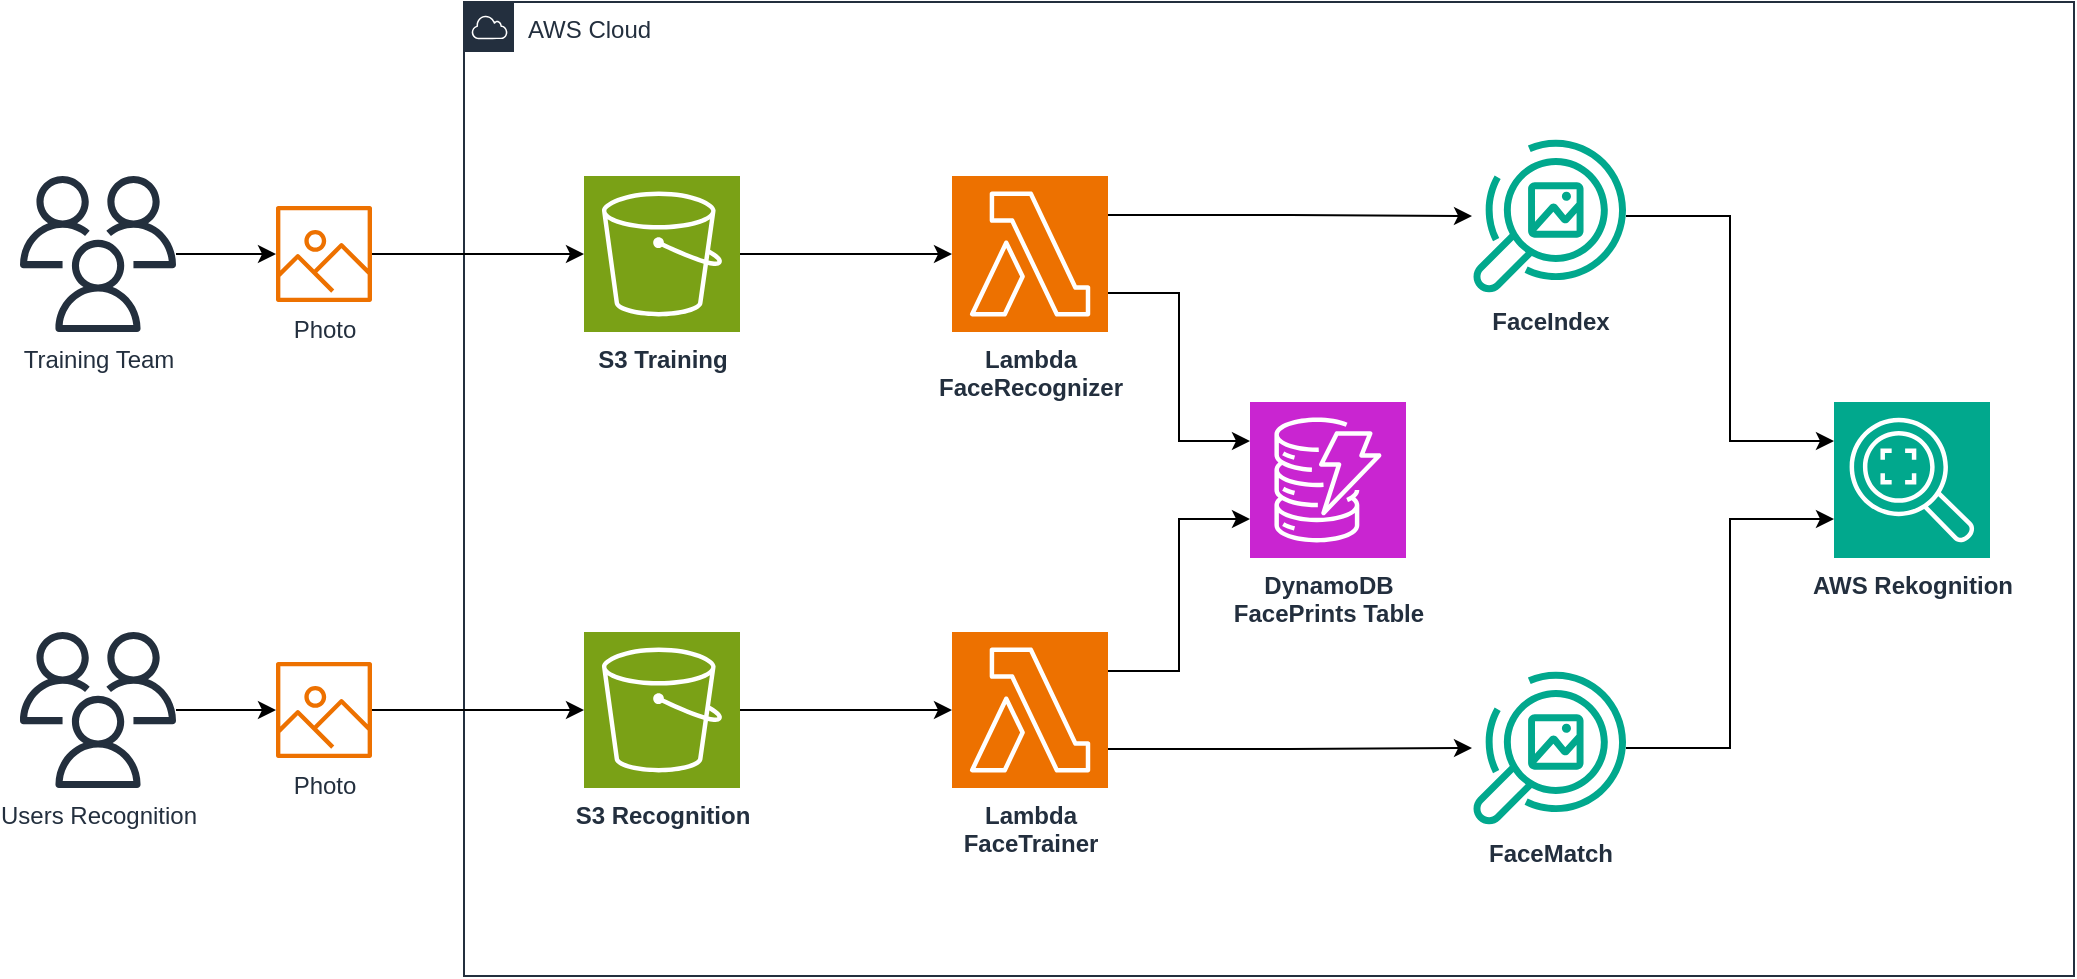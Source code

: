 <mxfile version="26.0.13">
  <diagram name="Page-1" id="eX6GLdDtJ_vGvcwyzw5L">
    <mxGraphModel dx="1763" dy="827" grid="0" gridSize="10" guides="1" tooltips="1" connect="1" arrows="1" fold="1" page="0" pageScale="1" pageWidth="850" pageHeight="1100" math="0" shadow="0">
      <root>
        <mxCell id="0" />
        <mxCell id="1" parent="0" />
        <mxCell id="cI2Wtgw8fodbTRp_xAjv-29" style="edgeStyle=orthogonalEdgeStyle;rounded=0;orthogonalLoop=1;jettySize=auto;html=1;" edge="1" parent="1" source="cI2Wtgw8fodbTRp_xAjv-1" target="cI2Wtgw8fodbTRp_xAjv-8">
          <mxGeometry relative="1" as="geometry" />
        </mxCell>
        <mxCell id="cI2Wtgw8fodbTRp_xAjv-1" value="Training Team" style="sketch=0;outlineConnect=0;fontColor=#232F3E;gradientColor=none;fillColor=#232F3D;strokeColor=none;dashed=0;verticalLabelPosition=bottom;verticalAlign=top;align=center;html=1;fontSize=12;fontStyle=0;aspect=fixed;pointerEvents=1;shape=mxgraph.aws4.users;" vertex="1" parent="1">
          <mxGeometry x="-104" y="101" width="78" height="78" as="geometry" />
        </mxCell>
        <mxCell id="cI2Wtgw8fodbTRp_xAjv-7" value="AWS Cloud" style="points=[[0,0],[0.25,0],[0.5,0],[0.75,0],[1,0],[1,0.25],[1,0.5],[1,0.75],[1,1],[0.75,1],[0.5,1],[0.25,1],[0,1],[0,0.75],[0,0.5],[0,0.25]];outlineConnect=0;gradientColor=none;html=1;whiteSpace=wrap;fontSize=12;fontStyle=0;container=0;pointerEvents=0;collapsible=0;recursiveResize=0;shape=mxgraph.aws4.group;grIcon=mxgraph.aws4.group_aws_cloud;strokeColor=#232F3E;fillColor=none;verticalAlign=top;align=left;spacingLeft=30;fontColor=#232F3E;dashed=0;" vertex="1" parent="1">
          <mxGeometry x="118" y="14" width="805" height="487" as="geometry" />
        </mxCell>
        <mxCell id="cI2Wtgw8fodbTRp_xAjv-28" style="edgeStyle=orthogonalEdgeStyle;rounded=0;orthogonalLoop=1;jettySize=auto;html=1;" edge="1" parent="1" source="cI2Wtgw8fodbTRp_xAjv-8" target="cI2Wtgw8fodbTRp_xAjv-9">
          <mxGeometry relative="1" as="geometry" />
        </mxCell>
        <mxCell id="cI2Wtgw8fodbTRp_xAjv-8" value="Photo" style="sketch=0;outlineConnect=0;fontColor=#232F3E;gradientColor=none;fillColor=#ED7100;strokeColor=none;dashed=0;verticalLabelPosition=bottom;verticalAlign=top;align=center;html=1;fontSize=12;fontStyle=0;aspect=fixed;pointerEvents=1;shape=mxgraph.aws4.container_registry_image;" vertex="1" parent="1">
          <mxGeometry x="24" y="116" width="48" height="48" as="geometry" />
        </mxCell>
        <mxCell id="cI2Wtgw8fodbTRp_xAjv-23" style="edgeStyle=orthogonalEdgeStyle;rounded=0;orthogonalLoop=1;jettySize=auto;html=1;" edge="1" parent="1" source="cI2Wtgw8fodbTRp_xAjv-9" target="cI2Wtgw8fodbTRp_xAjv-17">
          <mxGeometry relative="1" as="geometry" />
        </mxCell>
        <mxCell id="cI2Wtgw8fodbTRp_xAjv-9" value="S3 Training" style="sketch=0;points=[[0,0,0],[0.25,0,0],[0.5,0,0],[0.75,0,0],[1,0,0],[0,1,0],[0.25,1,0],[0.5,1,0],[0.75,1,0],[1,1,0],[0,0.25,0],[0,0.5,0],[0,0.75,0],[1,0.25,0],[1,0.5,0],[1,0.75,0]];outlineConnect=0;fontColor=#232F3E;fillColor=#7AA116;strokeColor=#ffffff;dashed=0;verticalLabelPosition=bottom;verticalAlign=top;align=center;html=1;fontSize=12;fontStyle=1;aspect=fixed;shape=mxgraph.aws4.resourceIcon;resIcon=mxgraph.aws4.s3;" vertex="1" parent="1">
          <mxGeometry x="178" y="101" width="78" height="78" as="geometry" />
        </mxCell>
        <mxCell id="cI2Wtgw8fodbTRp_xAjv-24" style="edgeStyle=orthogonalEdgeStyle;rounded=0;orthogonalLoop=1;jettySize=auto;html=1;" edge="1" parent="1" source="cI2Wtgw8fodbTRp_xAjv-10" target="cI2Wtgw8fodbTRp_xAjv-16">
          <mxGeometry relative="1" as="geometry" />
        </mxCell>
        <mxCell id="cI2Wtgw8fodbTRp_xAjv-10" value="S3 Recognition" style="sketch=0;points=[[0,0,0],[0.25,0,0],[0.5,0,0],[0.75,0,0],[1,0,0],[0,1,0],[0.25,1,0],[0.5,1,0],[0.75,1,0],[1,1,0],[0,0.25,0],[0,0.5,0],[0,0.75,0],[1,0.25,0],[1,0.5,0],[1,0.75,0]];outlineConnect=0;fontColor=#232F3E;fillColor=#7AA116;strokeColor=#ffffff;dashed=0;verticalLabelPosition=bottom;verticalAlign=top;align=center;html=1;fontSize=12;fontStyle=1;aspect=fixed;shape=mxgraph.aws4.resourceIcon;resIcon=mxgraph.aws4.s3;" vertex="1" parent="1">
          <mxGeometry x="178" y="329" width="78" height="78" as="geometry" />
        </mxCell>
        <mxCell id="cI2Wtgw8fodbTRp_xAjv-27" style="edgeStyle=orthogonalEdgeStyle;rounded=0;orthogonalLoop=1;jettySize=auto;html=1;" edge="1" parent="1" source="cI2Wtgw8fodbTRp_xAjv-25" target="cI2Wtgw8fodbTRp_xAjv-10">
          <mxGeometry relative="1" as="geometry" />
        </mxCell>
        <mxCell id="cI2Wtgw8fodbTRp_xAjv-25" value="Photo" style="sketch=0;outlineConnect=0;fontColor=#232F3E;gradientColor=none;fillColor=#ED7100;strokeColor=none;dashed=0;verticalLabelPosition=bottom;verticalAlign=top;align=center;html=1;fontSize=12;fontStyle=0;aspect=fixed;pointerEvents=1;shape=mxgraph.aws4.container_registry_image;" vertex="1" parent="1">
          <mxGeometry x="24" y="344" width="48" height="48" as="geometry" />
        </mxCell>
        <mxCell id="cI2Wtgw8fodbTRp_xAjv-31" style="edgeStyle=orthogonalEdgeStyle;rounded=0;orthogonalLoop=1;jettySize=auto;html=1;" edge="1" parent="1" source="cI2Wtgw8fodbTRp_xAjv-30" target="cI2Wtgw8fodbTRp_xAjv-25">
          <mxGeometry relative="1" as="geometry" />
        </mxCell>
        <mxCell id="cI2Wtgw8fodbTRp_xAjv-30" value="Users Recognition" style="sketch=0;outlineConnect=0;fontColor=#232F3E;gradientColor=none;fillColor=#232F3D;strokeColor=none;dashed=0;verticalLabelPosition=bottom;verticalAlign=top;align=center;html=1;fontSize=12;fontStyle=0;aspect=fixed;pointerEvents=1;shape=mxgraph.aws4.users;" vertex="1" parent="1">
          <mxGeometry x="-104" y="329" width="78" height="78" as="geometry" />
        </mxCell>
        <mxCell id="cI2Wtgw8fodbTRp_xAjv-6" value="AWS Rekognition" style="sketch=0;points=[[0,0,0],[0.25,0,0],[0.5,0,0],[0.75,0,0],[1,0,0],[0,1,0],[0.25,1,0],[0.5,1,0],[0.75,1,0],[1,1,0],[0,0.25,0],[0,0.5,0],[0,0.75,0],[1,0.25,0],[1,0.5,0],[1,0.75,0]];outlineConnect=0;fontColor=#232F3E;fillColor=#01A88D;strokeColor=#ffffff;dashed=0;verticalLabelPosition=bottom;verticalAlign=top;align=center;html=1;fontSize=12;fontStyle=1;aspect=fixed;shape=mxgraph.aws4.resourceIcon;resIcon=mxgraph.aws4.rekognition_2;" vertex="1" parent="1">
          <mxGeometry x="803" y="214" width="78" height="78" as="geometry" />
        </mxCell>
        <mxCell id="cI2Wtgw8fodbTRp_xAjv-4" value="FaceMatch" style="sketch=0;outlineConnect=0;fontColor=#232F3E;gradientColor=none;fillColor=#01A88D;strokeColor=none;dashed=0;verticalLabelPosition=bottom;verticalAlign=top;align=center;html=1;fontSize=12;fontStyle=1;aspect=fixed;pointerEvents=1;shape=mxgraph.aws4.rekognition_image;" vertex="1" parent="1">
          <mxGeometry x="622" y="348" width="77" height="78" as="geometry" />
        </mxCell>
        <mxCell id="cI2Wtgw8fodbTRp_xAjv-13" style="edgeStyle=orthogonalEdgeStyle;rounded=0;orthogonalLoop=1;jettySize=auto;html=1;entryX=0;entryY=0.75;entryDx=0;entryDy=0;entryPerimeter=0;" edge="1" parent="1" source="cI2Wtgw8fodbTRp_xAjv-4" target="cI2Wtgw8fodbTRp_xAjv-6">
          <mxGeometry relative="1" as="geometry" />
        </mxCell>
        <mxCell id="cI2Wtgw8fodbTRp_xAjv-5" value="FaceIndex" style="sketch=0;outlineConnect=0;fontColor=#232F3E;gradientColor=none;fillColor=#01A88D;strokeColor=none;dashed=0;verticalLabelPosition=bottom;verticalAlign=top;align=center;html=1;fontSize=12;fontStyle=1;aspect=fixed;pointerEvents=1;shape=mxgraph.aws4.rekognition_image;" vertex="1" parent="1">
          <mxGeometry x="622" y="82" width="77" height="78" as="geometry" />
        </mxCell>
        <mxCell id="cI2Wtgw8fodbTRp_xAjv-12" style="edgeStyle=orthogonalEdgeStyle;rounded=0;orthogonalLoop=1;jettySize=auto;html=1;entryX=0;entryY=0.25;entryDx=0;entryDy=0;entryPerimeter=0;" edge="1" parent="1" source="cI2Wtgw8fodbTRp_xAjv-5" target="cI2Wtgw8fodbTRp_xAjv-6">
          <mxGeometry relative="1" as="geometry" />
        </mxCell>
        <mxCell id="cI2Wtgw8fodbTRp_xAjv-14" value="DynamoDB&lt;div&gt;FacePrints Table&lt;/div&gt;" style="sketch=0;points=[[0,0,0],[0.25,0,0],[0.5,0,0],[0.75,0,0],[1,0,0],[0,1,0],[0.25,1,0],[0.5,1,0],[0.75,1,0],[1,1,0],[0,0.25,0],[0,0.5,0],[0,0.75,0],[1,0.25,0],[1,0.5,0],[1,0.75,0]];outlineConnect=0;fontColor=#232F3E;fillColor=#C925D1;strokeColor=#ffffff;dashed=0;verticalLabelPosition=bottom;verticalAlign=top;align=center;html=1;fontSize=12;fontStyle=1;aspect=fixed;shape=mxgraph.aws4.resourceIcon;resIcon=mxgraph.aws4.dynamodb;" vertex="1" parent="1">
          <mxGeometry x="511" y="214" width="78" height="78" as="geometry" />
        </mxCell>
        <mxCell id="cI2Wtgw8fodbTRp_xAjv-22" style="edgeStyle=orthogonalEdgeStyle;rounded=0;orthogonalLoop=1;jettySize=auto;html=1;exitX=1;exitY=0.75;exitDx=0;exitDy=0;exitPerimeter=0;" edge="1" parent="1" source="cI2Wtgw8fodbTRp_xAjv-16" target="cI2Wtgw8fodbTRp_xAjv-4">
          <mxGeometry relative="1" as="geometry" />
        </mxCell>
        <mxCell id="cI2Wtgw8fodbTRp_xAjv-16" value="Lambda&lt;div&gt;FaceTrainer&lt;/div&gt;" style="sketch=0;points=[[0,0,0],[0.25,0,0],[0.5,0,0],[0.75,0,0],[1,0,0],[0,1,0],[0.25,1,0],[0.5,1,0],[0.75,1,0],[1,1,0],[0,0.25,0],[0,0.5,0],[0,0.75,0],[1,0.25,0],[1,0.5,0],[1,0.75,0]];outlineConnect=0;fontColor=#232F3E;fillColor=#ED7100;strokeColor=#ffffff;dashed=0;verticalLabelPosition=bottom;verticalAlign=top;align=center;html=1;fontSize=12;fontStyle=1;aspect=fixed;shape=mxgraph.aws4.resourceIcon;resIcon=mxgraph.aws4.lambda;" vertex="1" parent="1">
          <mxGeometry x="362" y="329" width="78" height="78" as="geometry" />
        </mxCell>
        <mxCell id="cI2Wtgw8fodbTRp_xAjv-19" style="edgeStyle=orthogonalEdgeStyle;rounded=0;orthogonalLoop=1;jettySize=auto;html=1;exitX=1;exitY=0.25;exitDx=0;exitDy=0;exitPerimeter=0;" edge="1" parent="1" source="cI2Wtgw8fodbTRp_xAjv-17" target="cI2Wtgw8fodbTRp_xAjv-5">
          <mxGeometry relative="1" as="geometry" />
        </mxCell>
        <mxCell id="cI2Wtgw8fodbTRp_xAjv-17" value="Lambda&lt;div&gt;FaceRecognizer&lt;/div&gt;" style="sketch=0;points=[[0,0,0],[0.25,0,0],[0.5,0,0],[0.75,0,0],[1,0,0],[0,1,0],[0.25,1,0],[0.5,1,0],[0.75,1,0],[1,1,0],[0,0.25,0],[0,0.5,0],[0,0.75,0],[1,0.25,0],[1,0.5,0],[1,0.75,0]];outlineConnect=0;fontColor=#232F3E;fillColor=#ED7100;strokeColor=#ffffff;dashed=0;verticalLabelPosition=bottom;verticalAlign=top;align=center;html=1;fontSize=12;fontStyle=1;aspect=fixed;shape=mxgraph.aws4.resourceIcon;resIcon=mxgraph.aws4.lambda;" vertex="1" parent="1">
          <mxGeometry x="362" y="101" width="78" height="78" as="geometry" />
        </mxCell>
        <mxCell id="cI2Wtgw8fodbTRp_xAjv-20" style="edgeStyle=orthogonalEdgeStyle;rounded=0;orthogonalLoop=1;jettySize=auto;html=1;exitX=1;exitY=0.75;exitDx=0;exitDy=0;exitPerimeter=0;entryX=0;entryY=0.25;entryDx=0;entryDy=0;entryPerimeter=0;" edge="1" parent="1" source="cI2Wtgw8fodbTRp_xAjv-17" target="cI2Wtgw8fodbTRp_xAjv-14">
          <mxGeometry relative="1" as="geometry" />
        </mxCell>
        <mxCell id="cI2Wtgw8fodbTRp_xAjv-21" style="edgeStyle=orthogonalEdgeStyle;rounded=0;orthogonalLoop=1;jettySize=auto;html=1;exitX=1;exitY=0.25;exitDx=0;exitDy=0;exitPerimeter=0;entryX=0;entryY=0.75;entryDx=0;entryDy=0;entryPerimeter=0;" edge="1" parent="1" source="cI2Wtgw8fodbTRp_xAjv-16" target="cI2Wtgw8fodbTRp_xAjv-14">
          <mxGeometry relative="1" as="geometry" />
        </mxCell>
      </root>
    </mxGraphModel>
  </diagram>
</mxfile>
